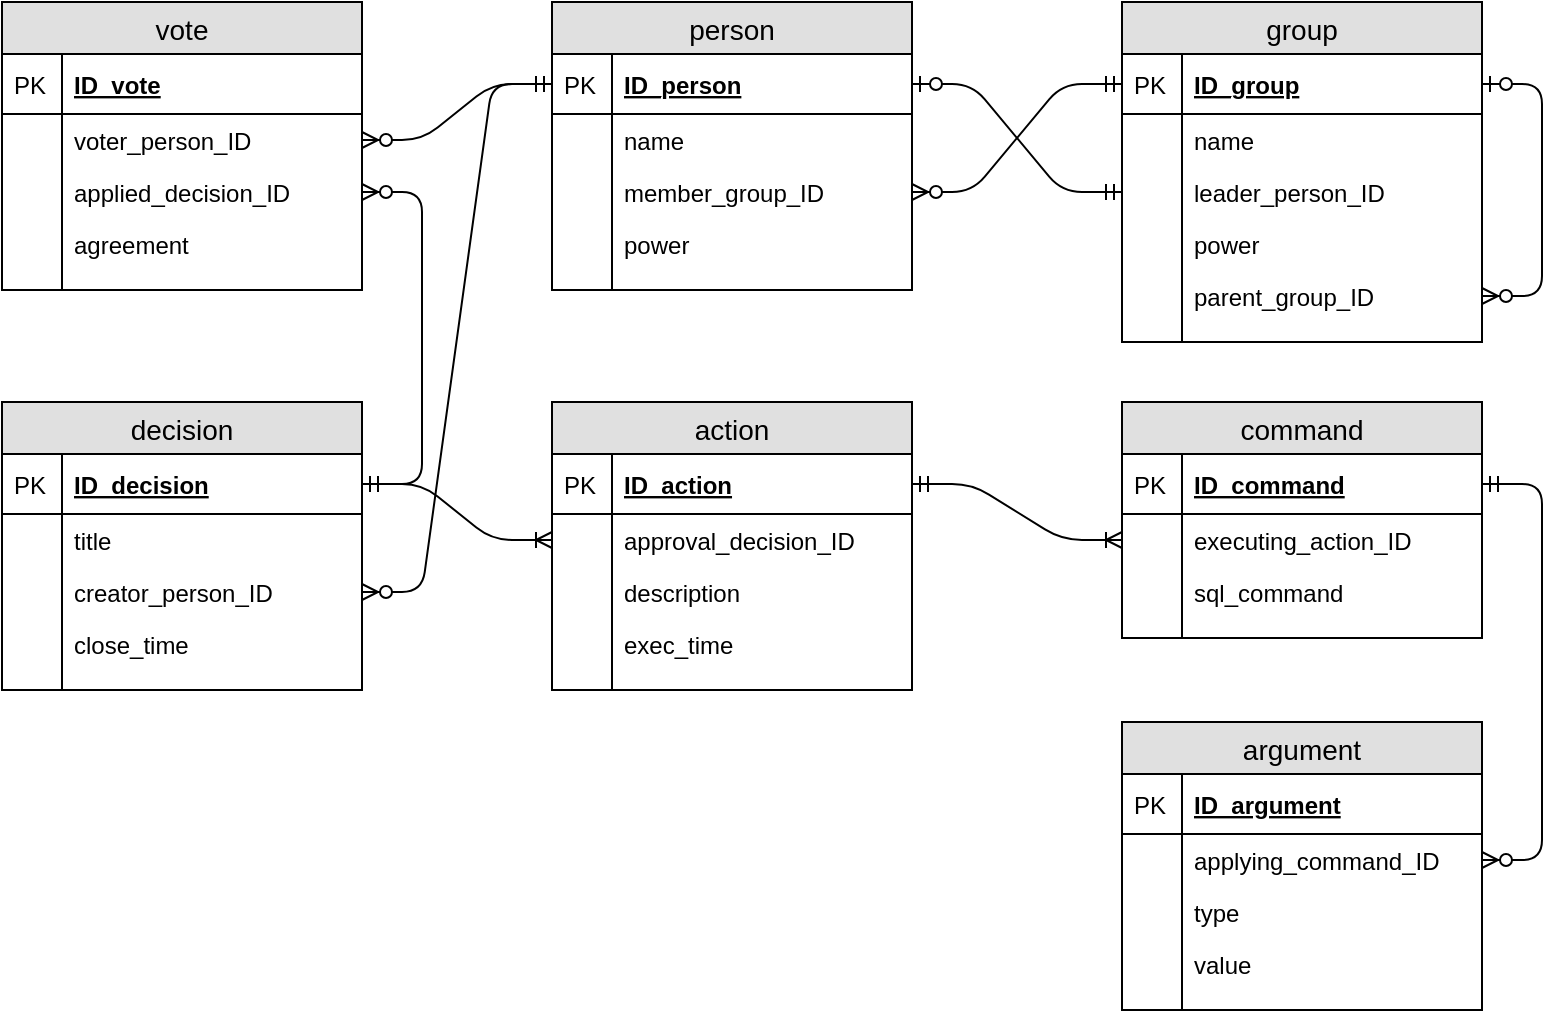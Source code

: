 <mxfile version="12.1.0" type="device" pages="1"><diagram id="7M2UoMQ115UCO6ZYarkm" name="Page-1"><mxGraphModel dx="850" dy="978" grid="1" gridSize="10" guides="1" tooltips="1" connect="1" arrows="1" fold="1" page="1" pageScale="1" pageWidth="850" pageHeight="1100" math="0" shadow="0"><root><mxCell id="0"/><mxCell id="1" parent="0"/><mxCell id="ugGKLd_Y1ZXQv7QoBdKA-1" value="group" style="swimlane;fontStyle=0;childLayout=stackLayout;horizontal=1;startSize=26;fillColor=#e0e0e0;horizontalStack=0;resizeParent=1;resizeParentMax=0;resizeLast=0;collapsible=1;marginBottom=0;swimlaneFillColor=#ffffff;align=center;fontSize=14;" vertex="1" parent="1"><mxGeometry x="600" y="40" width="180" height="170" as="geometry"/></mxCell><mxCell id="ugGKLd_Y1ZXQv7QoBdKA-2" value="ID_group" style="shape=partialRectangle;top=0;left=0;right=0;bottom=1;align=left;verticalAlign=middle;fillColor=none;spacingLeft=34;spacingRight=4;overflow=hidden;rotatable=0;points=[[0,0.5],[1,0.5]];portConstraint=eastwest;dropTarget=0;fontStyle=5;fontSize=12;" vertex="1" parent="ugGKLd_Y1ZXQv7QoBdKA-1"><mxGeometry y="26" width="180" height="30" as="geometry"/></mxCell><mxCell id="ugGKLd_Y1ZXQv7QoBdKA-3" value="PK" style="shape=partialRectangle;top=0;left=0;bottom=0;fillColor=none;align=left;verticalAlign=middle;spacingLeft=4;spacingRight=4;overflow=hidden;rotatable=0;points=[];portConstraint=eastwest;part=1;fontSize=12;" vertex="1" connectable="0" parent="ugGKLd_Y1ZXQv7QoBdKA-2"><mxGeometry width="30" height="30" as="geometry"/></mxCell><mxCell id="ugGKLd_Y1ZXQv7QoBdKA-4" value="name" style="shape=partialRectangle;top=0;left=0;right=0;bottom=0;align=left;verticalAlign=top;fillColor=none;spacingLeft=34;spacingRight=4;overflow=hidden;rotatable=0;points=[[0,0.5],[1,0.5]];portConstraint=eastwest;dropTarget=0;fontSize=12;" vertex="1" parent="ugGKLd_Y1ZXQv7QoBdKA-1"><mxGeometry y="56" width="180" height="26" as="geometry"/></mxCell><mxCell id="ugGKLd_Y1ZXQv7QoBdKA-5" value="" style="shape=partialRectangle;top=0;left=0;bottom=0;fillColor=none;align=left;verticalAlign=top;spacingLeft=4;spacingRight=4;overflow=hidden;rotatable=0;points=[];portConstraint=eastwest;part=1;fontSize=12;" vertex="1" connectable="0" parent="ugGKLd_Y1ZXQv7QoBdKA-4"><mxGeometry width="30" height="26" as="geometry"/></mxCell><mxCell id="ugGKLd_Y1ZXQv7QoBdKA-6" value="leader_person_ID" style="shape=partialRectangle;top=0;left=0;right=0;bottom=0;align=left;verticalAlign=top;fillColor=none;spacingLeft=34;spacingRight=4;overflow=hidden;rotatable=0;points=[[0,0.5],[1,0.5]];portConstraint=eastwest;dropTarget=0;fontSize=12;" vertex="1" parent="ugGKLd_Y1ZXQv7QoBdKA-1"><mxGeometry y="82" width="180" height="26" as="geometry"/></mxCell><mxCell id="ugGKLd_Y1ZXQv7QoBdKA-7" value="" style="shape=partialRectangle;top=0;left=0;bottom=0;fillColor=none;align=left;verticalAlign=top;spacingLeft=4;spacingRight=4;overflow=hidden;rotatable=0;points=[];portConstraint=eastwest;part=1;fontSize=12;" vertex="1" connectable="0" parent="ugGKLd_Y1ZXQv7QoBdKA-6"><mxGeometry width="30" height="26" as="geometry"/></mxCell><mxCell id="ugGKLd_Y1ZXQv7QoBdKA-8" value="power" style="shape=partialRectangle;top=0;left=0;right=0;bottom=0;align=left;verticalAlign=top;fillColor=none;spacingLeft=34;spacingRight=4;overflow=hidden;rotatable=0;points=[[0,0.5],[1,0.5]];portConstraint=eastwest;dropTarget=0;fontSize=12;" vertex="1" parent="ugGKLd_Y1ZXQv7QoBdKA-1"><mxGeometry y="108" width="180" height="26" as="geometry"/></mxCell><mxCell id="ugGKLd_Y1ZXQv7QoBdKA-9" value="" style="shape=partialRectangle;top=0;left=0;bottom=0;fillColor=none;align=left;verticalAlign=top;spacingLeft=4;spacingRight=4;overflow=hidden;rotatable=0;points=[];portConstraint=eastwest;part=1;fontSize=12;" vertex="1" connectable="0" parent="ugGKLd_Y1ZXQv7QoBdKA-8"><mxGeometry width="30" height="26" as="geometry"/></mxCell><mxCell id="ugGKLd_Y1ZXQv7QoBdKA-12" value="parent_group_ID" style="shape=partialRectangle;top=0;left=0;right=0;bottom=0;align=left;verticalAlign=top;fillColor=none;spacingLeft=34;spacingRight=4;overflow=hidden;rotatable=0;points=[[0,0.5],[1,0.5]];portConstraint=eastwest;dropTarget=0;fontSize=12;" vertex="1" parent="ugGKLd_Y1ZXQv7QoBdKA-1"><mxGeometry y="134" width="180" height="26" as="geometry"/></mxCell><mxCell id="ugGKLd_Y1ZXQv7QoBdKA-13" value="" style="shape=partialRectangle;top=0;left=0;bottom=0;fillColor=none;align=left;verticalAlign=top;spacingLeft=4;spacingRight=4;overflow=hidden;rotatable=0;points=[];portConstraint=eastwest;part=1;fontSize=12;" vertex="1" connectable="0" parent="ugGKLd_Y1ZXQv7QoBdKA-12"><mxGeometry width="30" height="26" as="geometry"/></mxCell><mxCell id="ugGKLd_Y1ZXQv7QoBdKA-10" value="" style="shape=partialRectangle;top=0;left=0;right=0;bottom=0;align=left;verticalAlign=top;fillColor=none;spacingLeft=34;spacingRight=4;overflow=hidden;rotatable=0;points=[[0,0.5],[1,0.5]];portConstraint=eastwest;dropTarget=0;fontSize=12;" vertex="1" parent="ugGKLd_Y1ZXQv7QoBdKA-1"><mxGeometry y="160" width="180" height="10" as="geometry"/></mxCell><mxCell id="ugGKLd_Y1ZXQv7QoBdKA-11" value="" style="shape=partialRectangle;top=0;left=0;bottom=0;fillColor=none;align=left;verticalAlign=top;spacingLeft=4;spacingRight=4;overflow=hidden;rotatable=0;points=[];portConstraint=eastwest;part=1;fontSize=12;" vertex="1" connectable="0" parent="ugGKLd_Y1ZXQv7QoBdKA-10"><mxGeometry width="30" height="10" as="geometry"/></mxCell><mxCell id="ugGKLd_Y1ZXQv7QoBdKA-82" value="" style="edgeStyle=entityRelationEdgeStyle;fontSize=12;html=1;endArrow=ERzeroToMany;startArrow=ERzeroToOne;" edge="1" parent="ugGKLd_Y1ZXQv7QoBdKA-1" source="ugGKLd_Y1ZXQv7QoBdKA-2" target="ugGKLd_Y1ZXQv7QoBdKA-12"><mxGeometry width="100" height="100" relative="1" as="geometry"><mxPoint x="-560" y="630" as="sourcePoint"/><mxPoint x="190" y="100" as="targetPoint"/></mxGeometry></mxCell><mxCell id="ugGKLd_Y1ZXQv7QoBdKA-14" value="person" style="swimlane;fontStyle=0;childLayout=stackLayout;horizontal=1;startSize=26;fillColor=#e0e0e0;horizontalStack=0;resizeParent=1;resizeParentMax=0;resizeLast=0;collapsible=1;marginBottom=0;swimlaneFillColor=#ffffff;align=center;fontSize=14;" vertex="1" parent="1"><mxGeometry x="315" y="40" width="180" height="144" as="geometry"/></mxCell><mxCell id="ugGKLd_Y1ZXQv7QoBdKA-15" value="ID_person" style="shape=partialRectangle;top=0;left=0;right=0;bottom=1;align=left;verticalAlign=middle;fillColor=none;spacingLeft=34;spacingRight=4;overflow=hidden;rotatable=0;points=[[0,0.5],[1,0.5]];portConstraint=eastwest;dropTarget=0;fontStyle=5;fontSize=12;" vertex="1" parent="ugGKLd_Y1ZXQv7QoBdKA-14"><mxGeometry y="26" width="180" height="30" as="geometry"/></mxCell><mxCell id="ugGKLd_Y1ZXQv7QoBdKA-16" value="PK" style="shape=partialRectangle;top=0;left=0;bottom=0;fillColor=none;align=left;verticalAlign=middle;spacingLeft=4;spacingRight=4;overflow=hidden;rotatable=0;points=[];portConstraint=eastwest;part=1;fontSize=12;" vertex="1" connectable="0" parent="ugGKLd_Y1ZXQv7QoBdKA-15"><mxGeometry width="30" height="30" as="geometry"/></mxCell><mxCell id="ugGKLd_Y1ZXQv7QoBdKA-17" value="name" style="shape=partialRectangle;top=0;left=0;right=0;bottom=0;align=left;verticalAlign=top;fillColor=none;spacingLeft=34;spacingRight=4;overflow=hidden;rotatable=0;points=[[0,0.5],[1,0.5]];portConstraint=eastwest;dropTarget=0;fontSize=12;" vertex="1" parent="ugGKLd_Y1ZXQv7QoBdKA-14"><mxGeometry y="56" width="180" height="26" as="geometry"/></mxCell><mxCell id="ugGKLd_Y1ZXQv7QoBdKA-18" value="" style="shape=partialRectangle;top=0;left=0;bottom=0;fillColor=none;align=left;verticalAlign=top;spacingLeft=4;spacingRight=4;overflow=hidden;rotatable=0;points=[];portConstraint=eastwest;part=1;fontSize=12;" vertex="1" connectable="0" parent="ugGKLd_Y1ZXQv7QoBdKA-17"><mxGeometry width="30" height="26" as="geometry"/></mxCell><mxCell id="ugGKLd_Y1ZXQv7QoBdKA-19" value="member_group_ID" style="shape=partialRectangle;top=0;left=0;right=0;bottom=0;align=left;verticalAlign=top;fillColor=none;spacingLeft=34;spacingRight=4;overflow=hidden;rotatable=0;points=[[0,0.5],[1,0.5]];portConstraint=eastwest;dropTarget=0;fontSize=12;" vertex="1" parent="ugGKLd_Y1ZXQv7QoBdKA-14"><mxGeometry y="82" width="180" height="26" as="geometry"/></mxCell><mxCell id="ugGKLd_Y1ZXQv7QoBdKA-20" value="" style="shape=partialRectangle;top=0;left=0;bottom=0;fillColor=none;align=left;verticalAlign=top;spacingLeft=4;spacingRight=4;overflow=hidden;rotatable=0;points=[];portConstraint=eastwest;part=1;fontSize=12;" vertex="1" connectable="0" parent="ugGKLd_Y1ZXQv7QoBdKA-19"><mxGeometry width="30" height="26" as="geometry"/></mxCell><mxCell id="ugGKLd_Y1ZXQv7QoBdKA-21" value="power" style="shape=partialRectangle;top=0;left=0;right=0;bottom=0;align=left;verticalAlign=top;fillColor=none;spacingLeft=34;spacingRight=4;overflow=hidden;rotatable=0;points=[[0,0.5],[1,0.5]];portConstraint=eastwest;dropTarget=0;fontSize=12;" vertex="1" parent="ugGKLd_Y1ZXQv7QoBdKA-14"><mxGeometry y="108" width="180" height="26" as="geometry"/></mxCell><mxCell id="ugGKLd_Y1ZXQv7QoBdKA-22" value="" style="shape=partialRectangle;top=0;left=0;bottom=0;fillColor=none;align=left;verticalAlign=top;spacingLeft=4;spacingRight=4;overflow=hidden;rotatable=0;points=[];portConstraint=eastwest;part=1;fontSize=12;" vertex="1" connectable="0" parent="ugGKLd_Y1ZXQv7QoBdKA-21"><mxGeometry width="30" height="26" as="geometry"/></mxCell><mxCell id="ugGKLd_Y1ZXQv7QoBdKA-25" value="" style="shape=partialRectangle;top=0;left=0;right=0;bottom=0;align=left;verticalAlign=top;fillColor=none;spacingLeft=34;spacingRight=4;overflow=hidden;rotatable=0;points=[[0,0.5],[1,0.5]];portConstraint=eastwest;dropTarget=0;fontSize=12;" vertex="1" parent="ugGKLd_Y1ZXQv7QoBdKA-14"><mxGeometry y="134" width="180" height="10" as="geometry"/></mxCell><mxCell id="ugGKLd_Y1ZXQv7QoBdKA-26" value="" style="shape=partialRectangle;top=0;left=0;bottom=0;fillColor=none;align=left;verticalAlign=top;spacingLeft=4;spacingRight=4;overflow=hidden;rotatable=0;points=[];portConstraint=eastwest;part=1;fontSize=12;" vertex="1" connectable="0" parent="ugGKLd_Y1ZXQv7QoBdKA-25"><mxGeometry width="30" height="10" as="geometry"/></mxCell><mxCell id="ugGKLd_Y1ZXQv7QoBdKA-27" value="vote" style="swimlane;fontStyle=0;childLayout=stackLayout;horizontal=1;startSize=26;fillColor=#e0e0e0;horizontalStack=0;resizeParent=1;resizeParentMax=0;resizeLast=0;collapsible=1;marginBottom=0;swimlaneFillColor=#ffffff;align=center;fontSize=14;" vertex="1" parent="1"><mxGeometry x="40" y="40" width="180" height="144" as="geometry"/></mxCell><mxCell id="ugGKLd_Y1ZXQv7QoBdKA-28" value="ID_vote" style="shape=partialRectangle;top=0;left=0;right=0;bottom=1;align=left;verticalAlign=middle;fillColor=none;spacingLeft=34;spacingRight=4;overflow=hidden;rotatable=0;points=[[0,0.5],[1,0.5]];portConstraint=eastwest;dropTarget=0;fontStyle=5;fontSize=12;" vertex="1" parent="ugGKLd_Y1ZXQv7QoBdKA-27"><mxGeometry y="26" width="180" height="30" as="geometry"/></mxCell><mxCell id="ugGKLd_Y1ZXQv7QoBdKA-29" value="PK" style="shape=partialRectangle;top=0;left=0;bottom=0;fillColor=none;align=left;verticalAlign=middle;spacingLeft=4;spacingRight=4;overflow=hidden;rotatable=0;points=[];portConstraint=eastwest;part=1;fontSize=12;" vertex="1" connectable="0" parent="ugGKLd_Y1ZXQv7QoBdKA-28"><mxGeometry width="30" height="30" as="geometry"/></mxCell><mxCell id="ugGKLd_Y1ZXQv7QoBdKA-30" value="voter_person_ID" style="shape=partialRectangle;top=0;left=0;right=0;bottom=0;align=left;verticalAlign=top;fillColor=none;spacingLeft=34;spacingRight=4;overflow=hidden;rotatable=0;points=[[0,0.5],[1,0.5]];portConstraint=eastwest;dropTarget=0;fontSize=12;" vertex="1" parent="ugGKLd_Y1ZXQv7QoBdKA-27"><mxGeometry y="56" width="180" height="26" as="geometry"/></mxCell><mxCell id="ugGKLd_Y1ZXQv7QoBdKA-31" value="" style="shape=partialRectangle;top=0;left=0;bottom=0;fillColor=none;align=left;verticalAlign=top;spacingLeft=4;spacingRight=4;overflow=hidden;rotatable=0;points=[];portConstraint=eastwest;part=1;fontSize=12;" vertex="1" connectable="0" parent="ugGKLd_Y1ZXQv7QoBdKA-30"><mxGeometry width="30" height="26" as="geometry"/></mxCell><mxCell id="ugGKLd_Y1ZXQv7QoBdKA-32" value="applied_decision_ID" style="shape=partialRectangle;top=0;left=0;right=0;bottom=0;align=left;verticalAlign=top;fillColor=none;spacingLeft=34;spacingRight=4;overflow=hidden;rotatable=0;points=[[0,0.5],[1,0.5]];portConstraint=eastwest;dropTarget=0;fontSize=12;" vertex="1" parent="ugGKLd_Y1ZXQv7QoBdKA-27"><mxGeometry y="82" width="180" height="26" as="geometry"/></mxCell><mxCell id="ugGKLd_Y1ZXQv7QoBdKA-33" value="" style="shape=partialRectangle;top=0;left=0;bottom=0;fillColor=none;align=left;verticalAlign=top;spacingLeft=4;spacingRight=4;overflow=hidden;rotatable=0;points=[];portConstraint=eastwest;part=1;fontSize=12;" vertex="1" connectable="0" parent="ugGKLd_Y1ZXQv7QoBdKA-32"><mxGeometry width="30" height="26" as="geometry"/></mxCell><mxCell id="ugGKLd_Y1ZXQv7QoBdKA-34" value="agreement" style="shape=partialRectangle;top=0;left=0;right=0;bottom=0;align=left;verticalAlign=top;fillColor=none;spacingLeft=34;spacingRight=4;overflow=hidden;rotatable=0;points=[[0,0.5],[1,0.5]];portConstraint=eastwest;dropTarget=0;fontSize=12;" vertex="1" parent="ugGKLd_Y1ZXQv7QoBdKA-27"><mxGeometry y="108" width="180" height="26" as="geometry"/></mxCell><mxCell id="ugGKLd_Y1ZXQv7QoBdKA-35" value="" style="shape=partialRectangle;top=0;left=0;bottom=0;fillColor=none;align=left;verticalAlign=top;spacingLeft=4;spacingRight=4;overflow=hidden;rotatable=0;points=[];portConstraint=eastwest;part=1;fontSize=12;" vertex="1" connectable="0" parent="ugGKLd_Y1ZXQv7QoBdKA-34"><mxGeometry width="30" height="26" as="geometry"/></mxCell><mxCell id="ugGKLd_Y1ZXQv7QoBdKA-36" value="" style="shape=partialRectangle;top=0;left=0;right=0;bottom=0;align=left;verticalAlign=top;fillColor=none;spacingLeft=34;spacingRight=4;overflow=hidden;rotatable=0;points=[[0,0.5],[1,0.5]];portConstraint=eastwest;dropTarget=0;fontSize=12;" vertex="1" parent="ugGKLd_Y1ZXQv7QoBdKA-27"><mxGeometry y="134" width="180" height="10" as="geometry"/></mxCell><mxCell id="ugGKLd_Y1ZXQv7QoBdKA-37" value="" style="shape=partialRectangle;top=0;left=0;bottom=0;fillColor=none;align=left;verticalAlign=top;spacingLeft=4;spacingRight=4;overflow=hidden;rotatable=0;points=[];portConstraint=eastwest;part=1;fontSize=12;" vertex="1" connectable="0" parent="ugGKLd_Y1ZXQv7QoBdKA-36"><mxGeometry width="30" height="10" as="geometry"/></mxCell><mxCell id="ugGKLd_Y1ZXQv7QoBdKA-38" value="decision" style="swimlane;fontStyle=0;childLayout=stackLayout;horizontal=1;startSize=26;fillColor=#e0e0e0;horizontalStack=0;resizeParent=1;resizeParentMax=0;resizeLast=0;collapsible=1;marginBottom=0;swimlaneFillColor=#ffffff;align=center;fontSize=14;" vertex="1" parent="1"><mxGeometry x="40" y="240" width="180" height="144" as="geometry"/></mxCell><mxCell id="ugGKLd_Y1ZXQv7QoBdKA-39" value="ID_decision" style="shape=partialRectangle;top=0;left=0;right=0;bottom=1;align=left;verticalAlign=middle;fillColor=none;spacingLeft=34;spacingRight=4;overflow=hidden;rotatable=0;points=[[0,0.5],[1,0.5]];portConstraint=eastwest;dropTarget=0;fontStyle=5;fontSize=12;" vertex="1" parent="ugGKLd_Y1ZXQv7QoBdKA-38"><mxGeometry y="26" width="180" height="30" as="geometry"/></mxCell><mxCell id="ugGKLd_Y1ZXQv7QoBdKA-40" value="PK" style="shape=partialRectangle;top=0;left=0;bottom=0;fillColor=none;align=left;verticalAlign=middle;spacingLeft=4;spacingRight=4;overflow=hidden;rotatable=0;points=[];portConstraint=eastwest;part=1;fontSize=12;" vertex="1" connectable="0" parent="ugGKLd_Y1ZXQv7QoBdKA-39"><mxGeometry width="30" height="30" as="geometry"/></mxCell><mxCell id="ugGKLd_Y1ZXQv7QoBdKA-41" value="title" style="shape=partialRectangle;top=0;left=0;right=0;bottom=0;align=left;verticalAlign=top;fillColor=none;spacingLeft=34;spacingRight=4;overflow=hidden;rotatable=0;points=[[0,0.5],[1,0.5]];portConstraint=eastwest;dropTarget=0;fontSize=12;" vertex="1" parent="ugGKLd_Y1ZXQv7QoBdKA-38"><mxGeometry y="56" width="180" height="26" as="geometry"/></mxCell><mxCell id="ugGKLd_Y1ZXQv7QoBdKA-42" value="" style="shape=partialRectangle;top=0;left=0;bottom=0;fillColor=none;align=left;verticalAlign=top;spacingLeft=4;spacingRight=4;overflow=hidden;rotatable=0;points=[];portConstraint=eastwest;part=1;fontSize=12;" vertex="1" connectable="0" parent="ugGKLd_Y1ZXQv7QoBdKA-41"><mxGeometry width="30" height="26" as="geometry"/></mxCell><mxCell id="ugGKLd_Y1ZXQv7QoBdKA-43" value="creator_person_ID" style="shape=partialRectangle;top=0;left=0;right=0;bottom=0;align=left;verticalAlign=top;fillColor=none;spacingLeft=34;spacingRight=4;overflow=hidden;rotatable=0;points=[[0,0.5],[1,0.5]];portConstraint=eastwest;dropTarget=0;fontSize=12;" vertex="1" parent="ugGKLd_Y1ZXQv7QoBdKA-38"><mxGeometry y="82" width="180" height="26" as="geometry"/></mxCell><mxCell id="ugGKLd_Y1ZXQv7QoBdKA-44" value="" style="shape=partialRectangle;top=0;left=0;bottom=0;fillColor=none;align=left;verticalAlign=top;spacingLeft=4;spacingRight=4;overflow=hidden;rotatable=0;points=[];portConstraint=eastwest;part=1;fontSize=12;" vertex="1" connectable="0" parent="ugGKLd_Y1ZXQv7QoBdKA-43"><mxGeometry width="30" height="26" as="geometry"/></mxCell><mxCell id="ugGKLd_Y1ZXQv7QoBdKA-45" value="close_time" style="shape=partialRectangle;top=0;left=0;right=0;bottom=0;align=left;verticalAlign=top;fillColor=none;spacingLeft=34;spacingRight=4;overflow=hidden;rotatable=0;points=[[0,0.5],[1,0.5]];portConstraint=eastwest;dropTarget=0;fontSize=12;" vertex="1" parent="ugGKLd_Y1ZXQv7QoBdKA-38"><mxGeometry y="108" width="180" height="26" as="geometry"/></mxCell><mxCell id="ugGKLd_Y1ZXQv7QoBdKA-46" value="" style="shape=partialRectangle;top=0;left=0;bottom=0;fillColor=none;align=left;verticalAlign=top;spacingLeft=4;spacingRight=4;overflow=hidden;rotatable=0;points=[];portConstraint=eastwest;part=1;fontSize=12;" vertex="1" connectable="0" parent="ugGKLd_Y1ZXQv7QoBdKA-45"><mxGeometry width="30" height="26" as="geometry"/></mxCell><mxCell id="ugGKLd_Y1ZXQv7QoBdKA-47" value="" style="shape=partialRectangle;top=0;left=0;right=0;bottom=0;align=left;verticalAlign=top;fillColor=none;spacingLeft=34;spacingRight=4;overflow=hidden;rotatable=0;points=[[0,0.5],[1,0.5]];portConstraint=eastwest;dropTarget=0;fontSize=12;" vertex="1" parent="ugGKLd_Y1ZXQv7QoBdKA-38"><mxGeometry y="134" width="180" height="10" as="geometry"/></mxCell><mxCell id="ugGKLd_Y1ZXQv7QoBdKA-48" value="" style="shape=partialRectangle;top=0;left=0;bottom=0;fillColor=none;align=left;verticalAlign=top;spacingLeft=4;spacingRight=4;overflow=hidden;rotatable=0;points=[];portConstraint=eastwest;part=1;fontSize=12;" vertex="1" connectable="0" parent="ugGKLd_Y1ZXQv7QoBdKA-47"><mxGeometry width="30" height="10" as="geometry"/></mxCell><mxCell id="ugGKLd_Y1ZXQv7QoBdKA-49" value="action" style="swimlane;fontStyle=0;childLayout=stackLayout;horizontal=1;startSize=26;fillColor=#e0e0e0;horizontalStack=0;resizeParent=1;resizeParentMax=0;resizeLast=0;collapsible=1;marginBottom=0;swimlaneFillColor=#ffffff;align=center;fontSize=14;" vertex="1" parent="1"><mxGeometry x="315" y="240" width="180" height="144" as="geometry"/></mxCell><mxCell id="ugGKLd_Y1ZXQv7QoBdKA-50" value="ID_action" style="shape=partialRectangle;top=0;left=0;right=0;bottom=1;align=left;verticalAlign=middle;fillColor=none;spacingLeft=34;spacingRight=4;overflow=hidden;rotatable=0;points=[[0,0.5],[1,0.5]];portConstraint=eastwest;dropTarget=0;fontStyle=5;fontSize=12;" vertex="1" parent="ugGKLd_Y1ZXQv7QoBdKA-49"><mxGeometry y="26" width="180" height="30" as="geometry"/></mxCell><mxCell id="ugGKLd_Y1ZXQv7QoBdKA-51" value="PK" style="shape=partialRectangle;top=0;left=0;bottom=0;fillColor=none;align=left;verticalAlign=middle;spacingLeft=4;spacingRight=4;overflow=hidden;rotatable=0;points=[];portConstraint=eastwest;part=1;fontSize=12;" vertex="1" connectable="0" parent="ugGKLd_Y1ZXQv7QoBdKA-50"><mxGeometry width="30" height="30" as="geometry"/></mxCell><mxCell id="ugGKLd_Y1ZXQv7QoBdKA-52" value="approval_decision_ID" style="shape=partialRectangle;top=0;left=0;right=0;bottom=0;align=left;verticalAlign=top;fillColor=none;spacingLeft=34;spacingRight=4;overflow=hidden;rotatable=0;points=[[0,0.5],[1,0.5]];portConstraint=eastwest;dropTarget=0;fontSize=12;" vertex="1" parent="ugGKLd_Y1ZXQv7QoBdKA-49"><mxGeometry y="56" width="180" height="26" as="geometry"/></mxCell><mxCell id="ugGKLd_Y1ZXQv7QoBdKA-53" value="" style="shape=partialRectangle;top=0;left=0;bottom=0;fillColor=none;align=left;verticalAlign=top;spacingLeft=4;spacingRight=4;overflow=hidden;rotatable=0;points=[];portConstraint=eastwest;part=1;fontSize=12;" vertex="1" connectable="0" parent="ugGKLd_Y1ZXQv7QoBdKA-52"><mxGeometry width="30" height="26" as="geometry"/></mxCell><mxCell id="ugGKLd_Y1ZXQv7QoBdKA-54" value="description" style="shape=partialRectangle;top=0;left=0;right=0;bottom=0;align=left;verticalAlign=top;fillColor=none;spacingLeft=34;spacingRight=4;overflow=hidden;rotatable=0;points=[[0,0.5],[1,0.5]];portConstraint=eastwest;dropTarget=0;fontSize=12;" vertex="1" parent="ugGKLd_Y1ZXQv7QoBdKA-49"><mxGeometry y="82" width="180" height="26" as="geometry"/></mxCell><mxCell id="ugGKLd_Y1ZXQv7QoBdKA-55" value="" style="shape=partialRectangle;top=0;left=0;bottom=0;fillColor=none;align=left;verticalAlign=top;spacingLeft=4;spacingRight=4;overflow=hidden;rotatable=0;points=[];portConstraint=eastwest;part=1;fontSize=12;" vertex="1" connectable="0" parent="ugGKLd_Y1ZXQv7QoBdKA-54"><mxGeometry width="30" height="26" as="geometry"/></mxCell><mxCell id="ugGKLd_Y1ZXQv7QoBdKA-56" value="exec_time" style="shape=partialRectangle;top=0;left=0;right=0;bottom=0;align=left;verticalAlign=top;fillColor=none;spacingLeft=34;spacingRight=4;overflow=hidden;rotatable=0;points=[[0,0.5],[1,0.5]];portConstraint=eastwest;dropTarget=0;fontSize=12;" vertex="1" parent="ugGKLd_Y1ZXQv7QoBdKA-49"><mxGeometry y="108" width="180" height="26" as="geometry"/></mxCell><mxCell id="ugGKLd_Y1ZXQv7QoBdKA-57" value="" style="shape=partialRectangle;top=0;left=0;bottom=0;fillColor=none;align=left;verticalAlign=top;spacingLeft=4;spacingRight=4;overflow=hidden;rotatable=0;points=[];portConstraint=eastwest;part=1;fontSize=12;" vertex="1" connectable="0" parent="ugGKLd_Y1ZXQv7QoBdKA-56"><mxGeometry width="30" height="26" as="geometry"/></mxCell><mxCell id="ugGKLd_Y1ZXQv7QoBdKA-58" value="" style="shape=partialRectangle;top=0;left=0;right=0;bottom=0;align=left;verticalAlign=top;fillColor=none;spacingLeft=34;spacingRight=4;overflow=hidden;rotatable=0;points=[[0,0.5],[1,0.5]];portConstraint=eastwest;dropTarget=0;fontSize=12;" vertex="1" parent="ugGKLd_Y1ZXQv7QoBdKA-49"><mxGeometry y="134" width="180" height="10" as="geometry"/></mxCell><mxCell id="ugGKLd_Y1ZXQv7QoBdKA-59" value="" style="shape=partialRectangle;top=0;left=0;bottom=0;fillColor=none;align=left;verticalAlign=top;spacingLeft=4;spacingRight=4;overflow=hidden;rotatable=0;points=[];portConstraint=eastwest;part=1;fontSize=12;" vertex="1" connectable="0" parent="ugGKLd_Y1ZXQv7QoBdKA-58"><mxGeometry width="30" height="10" as="geometry"/></mxCell><mxCell id="ugGKLd_Y1ZXQv7QoBdKA-60" value="command" style="swimlane;fontStyle=0;childLayout=stackLayout;horizontal=1;startSize=26;fillColor=#e0e0e0;horizontalStack=0;resizeParent=1;resizeParentMax=0;resizeLast=0;collapsible=1;marginBottom=0;swimlaneFillColor=#ffffff;align=center;fontSize=14;" vertex="1" parent="1"><mxGeometry x="600" y="240" width="180" height="118" as="geometry"/></mxCell><mxCell id="ugGKLd_Y1ZXQv7QoBdKA-61" value="ID_command" style="shape=partialRectangle;top=0;left=0;right=0;bottom=1;align=left;verticalAlign=middle;fillColor=none;spacingLeft=34;spacingRight=4;overflow=hidden;rotatable=0;points=[[0,0.5],[1,0.5]];portConstraint=eastwest;dropTarget=0;fontStyle=5;fontSize=12;" vertex="1" parent="ugGKLd_Y1ZXQv7QoBdKA-60"><mxGeometry y="26" width="180" height="30" as="geometry"/></mxCell><mxCell id="ugGKLd_Y1ZXQv7QoBdKA-62" value="PK" style="shape=partialRectangle;top=0;left=0;bottom=0;fillColor=none;align=left;verticalAlign=middle;spacingLeft=4;spacingRight=4;overflow=hidden;rotatable=0;points=[];portConstraint=eastwest;part=1;fontSize=12;" vertex="1" connectable="0" parent="ugGKLd_Y1ZXQv7QoBdKA-61"><mxGeometry width="30" height="30" as="geometry"/></mxCell><mxCell id="ugGKLd_Y1ZXQv7QoBdKA-63" value="executing_action_ID" style="shape=partialRectangle;top=0;left=0;right=0;bottom=0;align=left;verticalAlign=top;fillColor=none;spacingLeft=34;spacingRight=4;overflow=hidden;rotatable=0;points=[[0,0.5],[1,0.5]];portConstraint=eastwest;dropTarget=0;fontSize=12;" vertex="1" parent="ugGKLd_Y1ZXQv7QoBdKA-60"><mxGeometry y="56" width="180" height="26" as="geometry"/></mxCell><mxCell id="ugGKLd_Y1ZXQv7QoBdKA-64" value="" style="shape=partialRectangle;top=0;left=0;bottom=0;fillColor=none;align=left;verticalAlign=top;spacingLeft=4;spacingRight=4;overflow=hidden;rotatable=0;points=[];portConstraint=eastwest;part=1;fontSize=12;" vertex="1" connectable="0" parent="ugGKLd_Y1ZXQv7QoBdKA-63"><mxGeometry width="30" height="26" as="geometry"/></mxCell><mxCell id="ugGKLd_Y1ZXQv7QoBdKA-65" value="sql_command" style="shape=partialRectangle;top=0;left=0;right=0;bottom=0;align=left;verticalAlign=top;fillColor=none;spacingLeft=34;spacingRight=4;overflow=hidden;rotatable=0;points=[[0,0.5],[1,0.5]];portConstraint=eastwest;dropTarget=0;fontSize=12;" vertex="1" parent="ugGKLd_Y1ZXQv7QoBdKA-60"><mxGeometry y="82" width="180" height="26" as="geometry"/></mxCell><mxCell id="ugGKLd_Y1ZXQv7QoBdKA-66" value="" style="shape=partialRectangle;top=0;left=0;bottom=0;fillColor=none;align=left;verticalAlign=top;spacingLeft=4;spacingRight=4;overflow=hidden;rotatable=0;points=[];portConstraint=eastwest;part=1;fontSize=12;" vertex="1" connectable="0" parent="ugGKLd_Y1ZXQv7QoBdKA-65"><mxGeometry width="30" height="26" as="geometry"/></mxCell><mxCell id="ugGKLd_Y1ZXQv7QoBdKA-69" value="" style="shape=partialRectangle;top=0;left=0;right=0;bottom=0;align=left;verticalAlign=top;fillColor=none;spacingLeft=34;spacingRight=4;overflow=hidden;rotatable=0;points=[[0,0.5],[1,0.5]];portConstraint=eastwest;dropTarget=0;fontSize=12;" vertex="1" parent="ugGKLd_Y1ZXQv7QoBdKA-60"><mxGeometry y="108" width="180" height="10" as="geometry"/></mxCell><mxCell id="ugGKLd_Y1ZXQv7QoBdKA-70" value="" style="shape=partialRectangle;top=0;left=0;bottom=0;fillColor=none;align=left;verticalAlign=top;spacingLeft=4;spacingRight=4;overflow=hidden;rotatable=0;points=[];portConstraint=eastwest;part=1;fontSize=12;" vertex="1" connectable="0" parent="ugGKLd_Y1ZXQv7QoBdKA-69"><mxGeometry width="30" height="10" as="geometry"/></mxCell><mxCell id="ugGKLd_Y1ZXQv7QoBdKA-71" value="argument" style="swimlane;fontStyle=0;childLayout=stackLayout;horizontal=1;startSize=26;fillColor=#e0e0e0;horizontalStack=0;resizeParent=1;resizeParentMax=0;resizeLast=0;collapsible=1;marginBottom=0;swimlaneFillColor=#ffffff;align=center;fontSize=14;" vertex="1" parent="1"><mxGeometry x="600" y="400" width="180" height="144" as="geometry"/></mxCell><mxCell id="ugGKLd_Y1ZXQv7QoBdKA-72" value="ID_argument" style="shape=partialRectangle;top=0;left=0;right=0;bottom=1;align=left;verticalAlign=middle;fillColor=none;spacingLeft=34;spacingRight=4;overflow=hidden;rotatable=0;points=[[0,0.5],[1,0.5]];portConstraint=eastwest;dropTarget=0;fontStyle=5;fontSize=12;" vertex="1" parent="ugGKLd_Y1ZXQv7QoBdKA-71"><mxGeometry y="26" width="180" height="30" as="geometry"/></mxCell><mxCell id="ugGKLd_Y1ZXQv7QoBdKA-73" value="PK" style="shape=partialRectangle;top=0;left=0;bottom=0;fillColor=none;align=left;verticalAlign=middle;spacingLeft=4;spacingRight=4;overflow=hidden;rotatable=0;points=[];portConstraint=eastwest;part=1;fontSize=12;" vertex="1" connectable="0" parent="ugGKLd_Y1ZXQv7QoBdKA-72"><mxGeometry width="30" height="30" as="geometry"/></mxCell><mxCell id="ugGKLd_Y1ZXQv7QoBdKA-74" value="applying_command_ID" style="shape=partialRectangle;top=0;left=0;right=0;bottom=0;align=left;verticalAlign=top;fillColor=none;spacingLeft=34;spacingRight=4;overflow=hidden;rotatable=0;points=[[0,0.5],[1,0.5]];portConstraint=eastwest;dropTarget=0;fontSize=12;" vertex="1" parent="ugGKLd_Y1ZXQv7QoBdKA-71"><mxGeometry y="56" width="180" height="26" as="geometry"/></mxCell><mxCell id="ugGKLd_Y1ZXQv7QoBdKA-75" value="" style="shape=partialRectangle;top=0;left=0;bottom=0;fillColor=none;align=left;verticalAlign=top;spacingLeft=4;spacingRight=4;overflow=hidden;rotatable=0;points=[];portConstraint=eastwest;part=1;fontSize=12;" vertex="1" connectable="0" parent="ugGKLd_Y1ZXQv7QoBdKA-74"><mxGeometry width="30" height="26" as="geometry"/></mxCell><mxCell id="ugGKLd_Y1ZXQv7QoBdKA-76" value="type" style="shape=partialRectangle;top=0;left=0;right=0;bottom=0;align=left;verticalAlign=top;fillColor=none;spacingLeft=34;spacingRight=4;overflow=hidden;rotatable=0;points=[[0,0.5],[1,0.5]];portConstraint=eastwest;dropTarget=0;fontSize=12;" vertex="1" parent="ugGKLd_Y1ZXQv7QoBdKA-71"><mxGeometry y="82" width="180" height="26" as="geometry"/></mxCell><mxCell id="ugGKLd_Y1ZXQv7QoBdKA-77" value="" style="shape=partialRectangle;top=0;left=0;bottom=0;fillColor=none;align=left;verticalAlign=top;spacingLeft=4;spacingRight=4;overflow=hidden;rotatable=0;points=[];portConstraint=eastwest;part=1;fontSize=12;" vertex="1" connectable="0" parent="ugGKLd_Y1ZXQv7QoBdKA-76"><mxGeometry width="30" height="26" as="geometry"/></mxCell><mxCell id="ugGKLd_Y1ZXQv7QoBdKA-78" value="value" style="shape=partialRectangle;top=0;left=0;right=0;bottom=0;align=left;verticalAlign=top;fillColor=none;spacingLeft=34;spacingRight=4;overflow=hidden;rotatable=0;points=[[0,0.5],[1,0.5]];portConstraint=eastwest;dropTarget=0;fontSize=12;" vertex="1" parent="ugGKLd_Y1ZXQv7QoBdKA-71"><mxGeometry y="108" width="180" height="26" as="geometry"/></mxCell><mxCell id="ugGKLd_Y1ZXQv7QoBdKA-79" value="" style="shape=partialRectangle;top=0;left=0;bottom=0;fillColor=none;align=left;verticalAlign=top;spacingLeft=4;spacingRight=4;overflow=hidden;rotatable=0;points=[];portConstraint=eastwest;part=1;fontSize=12;" vertex="1" connectable="0" parent="ugGKLd_Y1ZXQv7QoBdKA-78"><mxGeometry width="30" height="26" as="geometry"/></mxCell><mxCell id="ugGKLd_Y1ZXQv7QoBdKA-80" value="" style="shape=partialRectangle;top=0;left=0;right=0;bottom=0;align=left;verticalAlign=top;fillColor=none;spacingLeft=34;spacingRight=4;overflow=hidden;rotatable=0;points=[[0,0.5],[1,0.5]];portConstraint=eastwest;dropTarget=0;fontSize=12;" vertex="1" parent="ugGKLd_Y1ZXQv7QoBdKA-71"><mxGeometry y="134" width="180" height="10" as="geometry"/></mxCell><mxCell id="ugGKLd_Y1ZXQv7QoBdKA-81" value="" style="shape=partialRectangle;top=0;left=0;bottom=0;fillColor=none;align=left;verticalAlign=top;spacingLeft=4;spacingRight=4;overflow=hidden;rotatable=0;points=[];portConstraint=eastwest;part=1;fontSize=12;" vertex="1" connectable="0" parent="ugGKLd_Y1ZXQv7QoBdKA-80"><mxGeometry width="30" height="10" as="geometry"/></mxCell><mxCell id="ugGKLd_Y1ZXQv7QoBdKA-83" value="" style="edgeStyle=entityRelationEdgeStyle;fontSize=12;html=1;endArrow=ERzeroToOne;startArrow=ERmandOne;" edge="1" parent="1" source="ugGKLd_Y1ZXQv7QoBdKA-6" target="ugGKLd_Y1ZXQv7QoBdKA-15"><mxGeometry width="100" height="100" relative="1" as="geometry"><mxPoint x="280" y="470" as="sourcePoint"/><mxPoint x="400" y="470" as="targetPoint"/></mxGeometry></mxCell><mxCell id="ugGKLd_Y1ZXQv7QoBdKA-85" value="" style="edgeStyle=entityRelationEdgeStyle;fontSize=12;html=1;endArrow=ERzeroToMany;startArrow=ERmandOne;" edge="1" parent="1" source="ugGKLd_Y1ZXQv7QoBdKA-2" target="ugGKLd_Y1ZXQv7QoBdKA-19"><mxGeometry width="100" height="100" relative="1" as="geometry"><mxPoint x="40" y="670" as="sourcePoint"/><mxPoint x="140" y="570" as="targetPoint"/></mxGeometry></mxCell><mxCell id="ugGKLd_Y1ZXQv7QoBdKA-86" value="" style="edgeStyle=entityRelationEdgeStyle;fontSize=12;html=1;endArrow=ERzeroToMany;startArrow=ERmandOne;" edge="1" parent="1" source="ugGKLd_Y1ZXQv7QoBdKA-15" target="ugGKLd_Y1ZXQv7QoBdKA-30"><mxGeometry width="100" height="100" relative="1" as="geometry"><mxPoint x="40" y="670" as="sourcePoint"/><mxPoint x="140" y="570" as="targetPoint"/></mxGeometry></mxCell><mxCell id="ugGKLd_Y1ZXQv7QoBdKA-87" value="" style="edgeStyle=entityRelationEdgeStyle;fontSize=12;html=1;endArrow=ERzeroToMany;startArrow=ERmandOne;" edge="1" parent="1" source="ugGKLd_Y1ZXQv7QoBdKA-15" target="ugGKLd_Y1ZXQv7QoBdKA-43"><mxGeometry width="100" height="100" relative="1" as="geometry"><mxPoint x="40" y="670" as="sourcePoint"/><mxPoint x="140" y="570" as="targetPoint"/></mxGeometry></mxCell><mxCell id="ugGKLd_Y1ZXQv7QoBdKA-88" value="" style="edgeStyle=entityRelationEdgeStyle;fontSize=12;html=1;endArrow=ERzeroToMany;startArrow=ERmandOne;" edge="1" parent="1" source="ugGKLd_Y1ZXQv7QoBdKA-39" target="ugGKLd_Y1ZXQv7QoBdKA-32"><mxGeometry width="100" height="100" relative="1" as="geometry"><mxPoint x="40" y="670" as="sourcePoint"/><mxPoint x="140" y="570" as="targetPoint"/></mxGeometry></mxCell><mxCell id="ugGKLd_Y1ZXQv7QoBdKA-91" value="" style="edgeStyle=entityRelationEdgeStyle;fontSize=12;html=1;endArrow=ERoneToMany;startArrow=ERmandOne;" edge="1" parent="1" source="ugGKLd_Y1ZXQv7QoBdKA-39" target="ugGKLd_Y1ZXQv7QoBdKA-52"><mxGeometry width="100" height="100" relative="1" as="geometry"><mxPoint x="40" y="670" as="sourcePoint"/><mxPoint x="140" y="570" as="targetPoint"/></mxGeometry></mxCell><mxCell id="ugGKLd_Y1ZXQv7QoBdKA-92" value="" style="edgeStyle=entityRelationEdgeStyle;fontSize=12;html=1;endArrow=ERoneToMany;startArrow=ERmandOne;" edge="1" parent="1" source="ugGKLd_Y1ZXQv7QoBdKA-50" target="ugGKLd_Y1ZXQv7QoBdKA-63"><mxGeometry width="100" height="100" relative="1" as="geometry"><mxPoint x="40" y="670" as="sourcePoint"/><mxPoint x="140" y="570" as="targetPoint"/></mxGeometry></mxCell><mxCell id="ugGKLd_Y1ZXQv7QoBdKA-93" value="" style="edgeStyle=entityRelationEdgeStyle;fontSize=12;html=1;endArrow=ERzeroToMany;startArrow=ERmandOne;" edge="1" parent="1" source="ugGKLd_Y1ZXQv7QoBdKA-61" target="ugGKLd_Y1ZXQv7QoBdKA-74"><mxGeometry width="100" height="100" relative="1" as="geometry"><mxPoint x="40" y="670" as="sourcePoint"/><mxPoint x="140" y="570" as="targetPoint"/></mxGeometry></mxCell></root></mxGraphModel></diagram></mxfile>